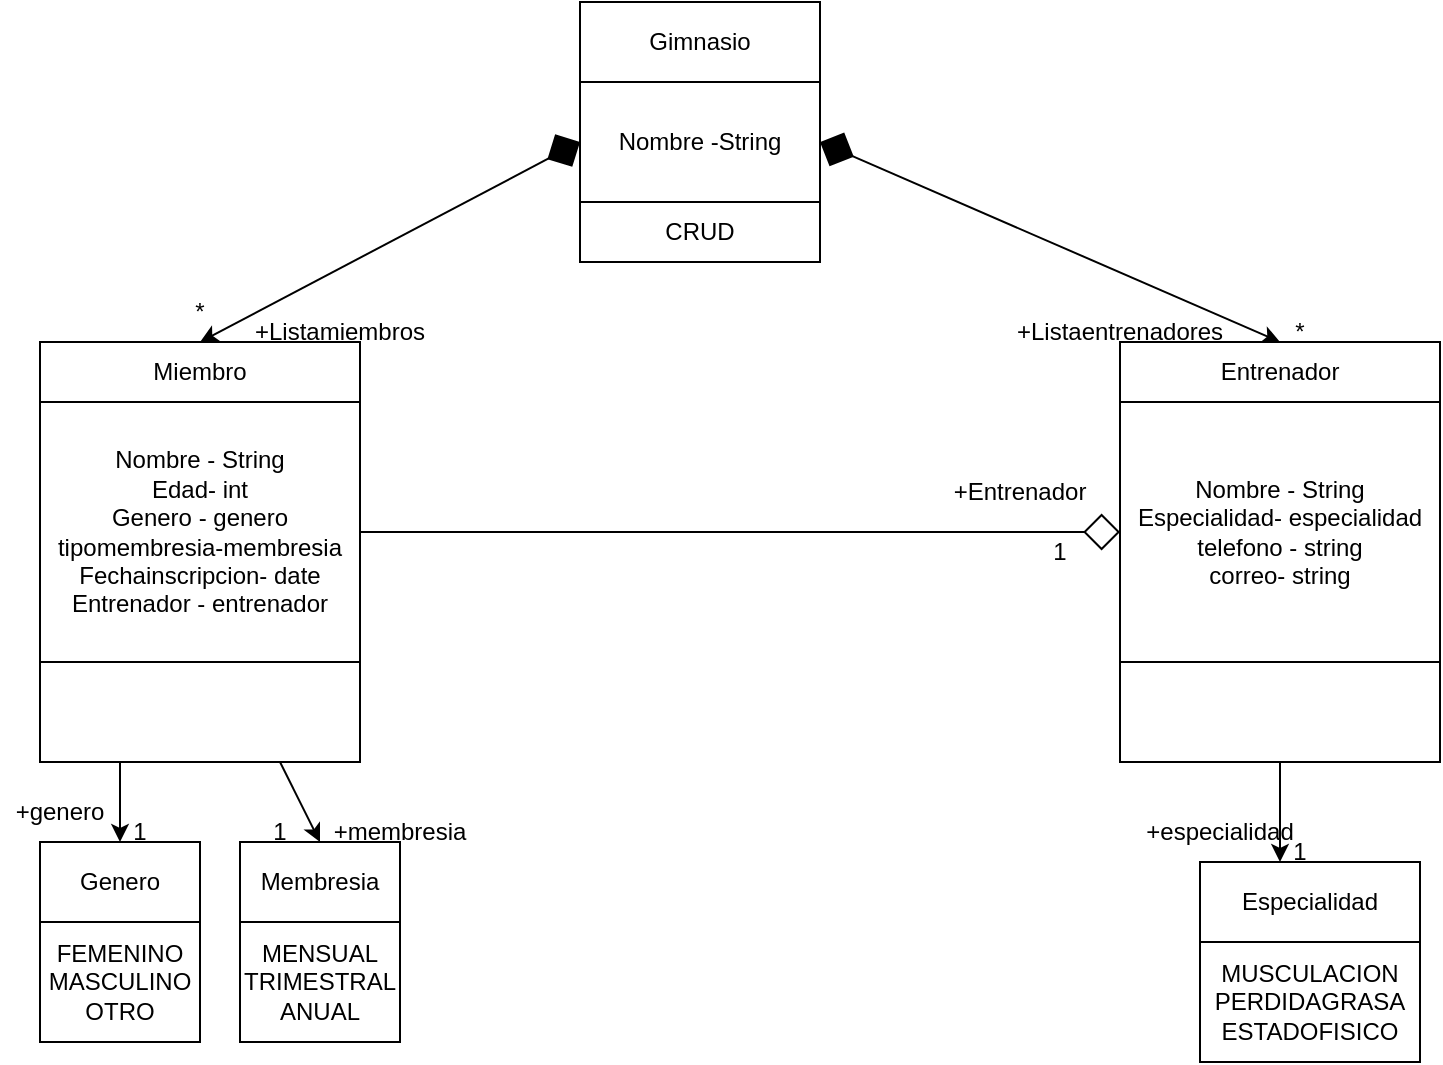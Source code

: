 <mxfile>
    <diagram id="38Pzij4QhXH-XZ6Ci-5S" name="Page-1">
        <mxGraphModel dx="1130" dy="779" grid="1" gridSize="10" guides="1" tooltips="1" connect="1" arrows="1" fold="1" page="1" pageScale="1" pageWidth="850" pageHeight="1100" math="0" shadow="0">
            <root>
                <mxCell id="0"/>
                <mxCell id="1" parent="0"/>
                <mxCell id="2" value="Gimnasio" style="whiteSpace=wrap;html=1;" vertex="1" parent="1">
                    <mxGeometry x="330" y="10" width="120" height="40" as="geometry"/>
                </mxCell>
                <mxCell id="36" style="edgeStyle=none;html=1;exitX=1;exitY=0.5;exitDx=0;exitDy=0;entryX=0.5;entryY=0;entryDx=0;entryDy=0;startArrow=diamond;startFill=1;endArrow=classic;endFill=1;endSize=6;startSize=16;" edge="1" parent="1" source="3" target="8">
                    <mxGeometry relative="1" as="geometry"/>
                </mxCell>
                <mxCell id="3" value="Nombre -String" style="whiteSpace=wrap;html=1;" vertex="1" parent="1">
                    <mxGeometry x="330" y="50" width="120" height="60" as="geometry"/>
                </mxCell>
                <mxCell id="4" value="CRUD" style="whiteSpace=wrap;html=1;" vertex="1" parent="1">
                    <mxGeometry x="330" y="110" width="120" height="30" as="geometry"/>
                </mxCell>
                <mxCell id="23" style="edgeStyle=none;html=1;exitX=0.5;exitY=0;exitDx=0;exitDy=0;entryX=0;entryY=0.5;entryDx=0;entryDy=0;startArrow=classic;startFill=1;endArrow=diamond;endFill=1;endSize=16;" edge="1" parent="1" source="5" target="3">
                    <mxGeometry relative="1" as="geometry"/>
                </mxCell>
                <mxCell id="5" value="Miembro" style="whiteSpace=wrap;html=1;" vertex="1" parent="1">
                    <mxGeometry x="60" y="180" width="160" height="30" as="geometry"/>
                </mxCell>
                <mxCell id="40" style="edgeStyle=none;html=1;exitX=1;exitY=0.5;exitDx=0;exitDy=0;entryX=0;entryY=0.5;entryDx=0;entryDy=0;startArrow=none;startFill=0;endArrow=diamond;endFill=0;startSize=6;endSize=16;" edge="1" parent="1" source="6" target="9">
                    <mxGeometry relative="1" as="geometry"/>
                </mxCell>
                <mxCell id="6" value="Nombre - String&lt;br&gt;Edad- int&lt;br&gt;Genero - genero&lt;br&gt;tipomembresia-membresia&lt;br&gt;Fechainscripcion- date&lt;br&gt;Entrenador - entrenador" style="whiteSpace=wrap;html=1;" vertex="1" parent="1">
                    <mxGeometry x="60" y="210" width="160" height="130" as="geometry"/>
                </mxCell>
                <mxCell id="16" style="edgeStyle=none;html=1;exitX=0.25;exitY=1;exitDx=0;exitDy=0;entryX=0.5;entryY=0;entryDx=0;entryDy=0;" edge="1" parent="1" source="7" target="12">
                    <mxGeometry relative="1" as="geometry"/>
                </mxCell>
                <mxCell id="17" style="edgeStyle=none;html=1;exitX=0.75;exitY=1;exitDx=0;exitDy=0;entryX=0.5;entryY=0;entryDx=0;entryDy=0;" edge="1" parent="1" source="7" target="14">
                    <mxGeometry relative="1" as="geometry"/>
                </mxCell>
                <mxCell id="7" value="" style="whiteSpace=wrap;html=1;" vertex="1" parent="1">
                    <mxGeometry x="60" y="340" width="160" height="50" as="geometry"/>
                </mxCell>
                <mxCell id="8" value="Entrenador" style="whiteSpace=wrap;html=1;" vertex="1" parent="1">
                    <mxGeometry x="600" y="180" width="160" height="30" as="geometry"/>
                </mxCell>
                <mxCell id="9" value="Nombre - String&lt;br&gt;Especialidad- especialidad&lt;br&gt;telefono - string&lt;br&gt;correo- string" style="whiteSpace=wrap;html=1;" vertex="1" parent="1">
                    <mxGeometry x="600" y="210" width="160" height="130" as="geometry"/>
                </mxCell>
                <mxCell id="35" style="edgeStyle=none;html=1;exitX=0.5;exitY=1;exitDx=0;exitDy=0;entryX=1;entryY=1;entryDx=0;entryDy=0;startArrow=none;startFill=0;endArrow=classic;endFill=1;endSize=6;" edge="1" parent="1" source="10" target="34">
                    <mxGeometry relative="1" as="geometry"/>
                </mxCell>
                <mxCell id="10" value="" style="whiteSpace=wrap;html=1;" vertex="1" parent="1">
                    <mxGeometry x="600" y="340" width="160" height="50" as="geometry"/>
                </mxCell>
                <mxCell id="12" value="Genero" style="whiteSpace=wrap;html=1;" vertex="1" parent="1">
                    <mxGeometry x="60" y="430" width="80" height="40" as="geometry"/>
                </mxCell>
                <mxCell id="13" value="FEMENINO&lt;br&gt;MASCULINO&lt;br&gt;OTRO" style="whiteSpace=wrap;html=1;" vertex="1" parent="1">
                    <mxGeometry x="60" y="470" width="80" height="60" as="geometry"/>
                </mxCell>
                <mxCell id="14" value="Membresia" style="whiteSpace=wrap;html=1;" vertex="1" parent="1">
                    <mxGeometry x="160" y="430" width="80" height="40" as="geometry"/>
                </mxCell>
                <mxCell id="15" value="MENSUAL&lt;br&gt;TRIMESTRAL&lt;br&gt;ANUAL" style="whiteSpace=wrap;html=1;" vertex="1" parent="1">
                    <mxGeometry x="160" y="470" width="80" height="60" as="geometry"/>
                </mxCell>
                <mxCell id="18" value="1" style="text;strokeColor=none;align=center;fillColor=none;html=1;verticalAlign=middle;whiteSpace=wrap;rounded=0;" vertex="1" parent="1">
                    <mxGeometry x="150" y="410" width="60" height="30" as="geometry"/>
                </mxCell>
                <mxCell id="20" value="1" style="text;strokeColor=none;align=center;fillColor=none;html=1;verticalAlign=middle;whiteSpace=wrap;rounded=0;" vertex="1" parent="1">
                    <mxGeometry x="80" y="410" width="60" height="30" as="geometry"/>
                </mxCell>
                <mxCell id="21" value="+genero" style="text;strokeColor=none;align=center;fillColor=none;html=1;verticalAlign=middle;whiteSpace=wrap;rounded=0;" vertex="1" parent="1">
                    <mxGeometry x="40" y="400" width="60" height="30" as="geometry"/>
                </mxCell>
                <mxCell id="22" value="+membresia" style="text;strokeColor=none;align=center;fillColor=none;html=1;verticalAlign=middle;whiteSpace=wrap;rounded=0;" vertex="1" parent="1">
                    <mxGeometry x="210" y="410" width="60" height="30" as="geometry"/>
                </mxCell>
                <mxCell id="28" value="*" style="text;strokeColor=none;align=center;fillColor=none;html=1;verticalAlign=middle;whiteSpace=wrap;rounded=0;" vertex="1" parent="1">
                    <mxGeometry x="110" y="150" width="60" height="30" as="geometry"/>
                </mxCell>
                <mxCell id="30" value="+Listamiembros" style="text;strokeColor=none;align=center;fillColor=none;html=1;verticalAlign=middle;whiteSpace=wrap;rounded=0;" vertex="1" parent="1">
                    <mxGeometry x="180" y="160" width="60" height="30" as="geometry"/>
                </mxCell>
                <mxCell id="31" value="Especialidad" style="whiteSpace=wrap;html=1;" vertex="1" parent="1">
                    <mxGeometry x="640" y="440" width="110" height="40" as="geometry"/>
                </mxCell>
                <mxCell id="32" value="MUSCULACION&lt;br&gt;PERDIDAGRASA&lt;br&gt;ESTADOFISICO" style="whiteSpace=wrap;html=1;" vertex="1" parent="1">
                    <mxGeometry x="640" y="480" width="110" height="60" as="geometry"/>
                </mxCell>
                <mxCell id="33" value="1" style="text;strokeColor=none;align=center;fillColor=none;html=1;verticalAlign=middle;whiteSpace=wrap;rounded=0;" vertex="1" parent="1">
                    <mxGeometry x="660" y="420" width="60" height="30" as="geometry"/>
                </mxCell>
                <mxCell id="34" value="+especialidad" style="text;strokeColor=none;align=center;fillColor=none;html=1;verticalAlign=middle;whiteSpace=wrap;rounded=0;" vertex="1" parent="1">
                    <mxGeometry x="620" y="410" width="60" height="30" as="geometry"/>
                </mxCell>
                <mxCell id="37" value="*" style="text;strokeColor=none;align=center;fillColor=none;html=1;verticalAlign=middle;whiteSpace=wrap;rounded=0;" vertex="1" parent="1">
                    <mxGeometry x="660" y="160" width="60" height="30" as="geometry"/>
                </mxCell>
                <mxCell id="39" value="+Listaentrenadores" style="text;strokeColor=none;align=center;fillColor=none;html=1;verticalAlign=middle;whiteSpace=wrap;rounded=0;" vertex="1" parent="1">
                    <mxGeometry x="570" y="160" width="60" height="30" as="geometry"/>
                </mxCell>
                <mxCell id="41" value="+Entrenador" style="text;strokeColor=none;align=center;fillColor=none;html=1;verticalAlign=middle;whiteSpace=wrap;rounded=0;" vertex="1" parent="1">
                    <mxGeometry x="520" y="240" width="60" height="30" as="geometry"/>
                </mxCell>
                <mxCell id="42" value="1" style="text;strokeColor=none;align=center;fillColor=none;html=1;verticalAlign=middle;whiteSpace=wrap;rounded=0;" vertex="1" parent="1">
                    <mxGeometry x="540" y="270" width="60" height="30" as="geometry"/>
                </mxCell>
            </root>
        </mxGraphModel>
    </diagram>
</mxfile>